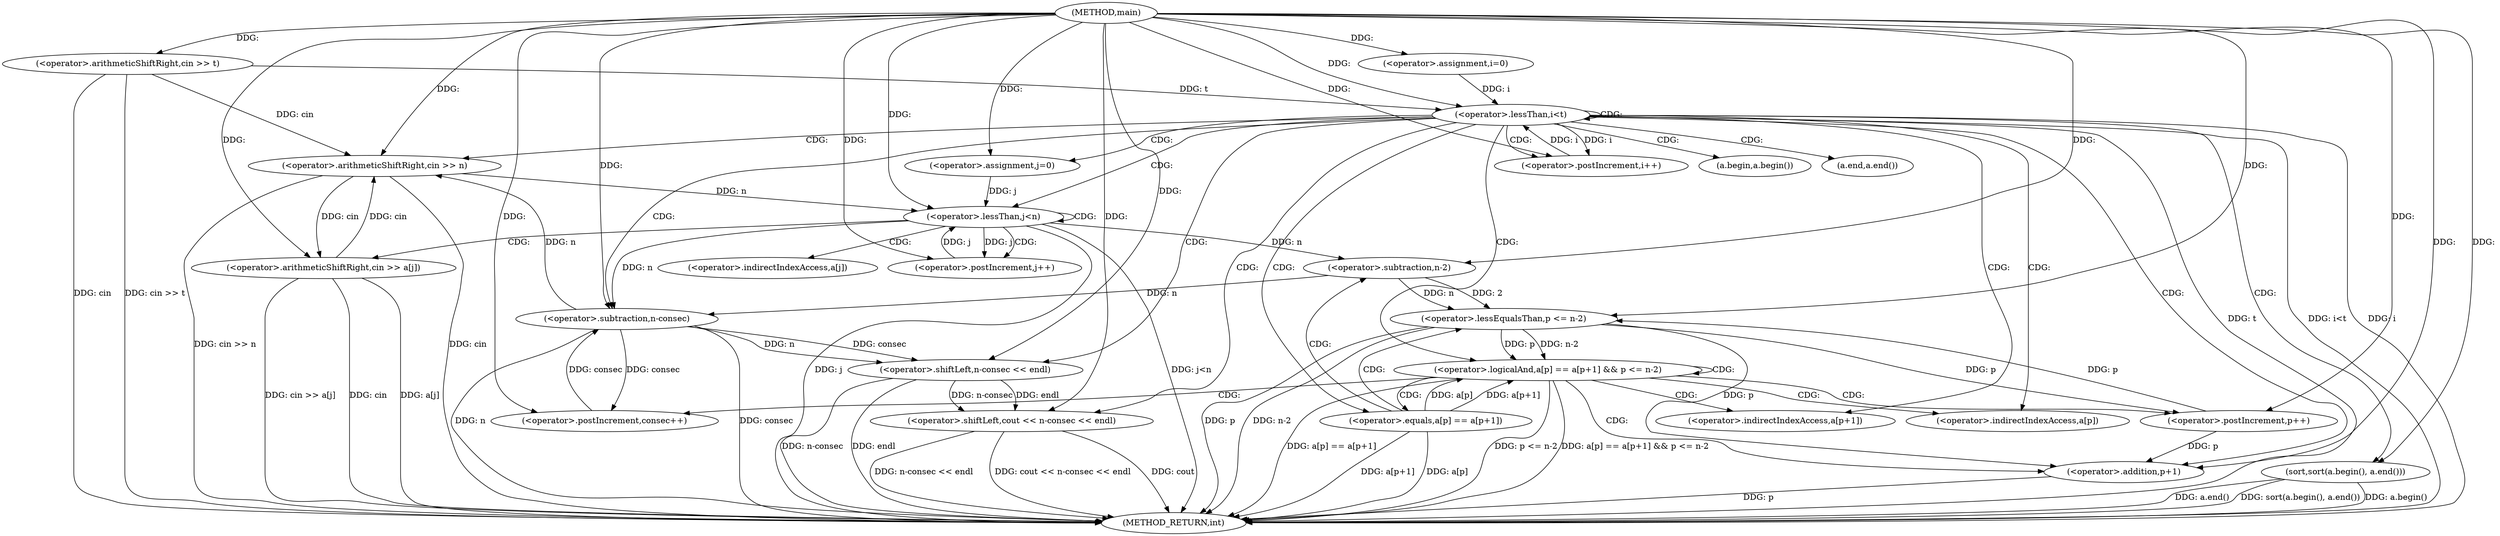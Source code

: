 digraph "main" {  
"1000101" [label = "(METHOD,main)" ]
"1000172" [label = "(METHOD_RETURN,int)" ]
"1000104" [label = "(<operator>.arithmeticShiftRight,cin >> t)" ]
"1000109" [label = "(<operator>.assignment,i=0)" ]
"1000112" [label = "(<operator>.lessThan,i<t)" ]
"1000115" [label = "(<operator>.postIncrement,i++)" ]
"1000119" [label = "(<operator>.arithmeticShiftRight,cin >> n)" ]
"1000139" [label = "(sort,sort(a.begin(), a.end()))" ]
"1000165" [label = "(<operator>.shiftLeft,cout << n-consec << endl)" ]
"1000125" [label = "(<operator>.assignment,j=0)" ]
"1000128" [label = "(<operator>.lessThan,j<n)" ]
"1000131" [label = "(<operator>.postIncrement,j++)" ]
"1000145" [label = "(<operator>.logicalAnd,a[p] == a[p+1] && p <= n-2)" ]
"1000134" [label = "(<operator>.arithmeticShiftRight,cin >> a[j])" ]
"1000161" [label = "(<operator>.postIncrement,p++)" ]
"1000163" [label = "(<operator>.postIncrement,consec++)" ]
"1000167" [label = "(<operator>.shiftLeft,n-consec << endl)" ]
"1000146" [label = "(<operator>.equals,a[p] == a[p+1])" ]
"1000155" [label = "(<operator>.lessEqualsThan,p <= n-2)" ]
"1000168" [label = "(<operator>.subtraction,n-consec)" ]
"1000157" [label = "(<operator>.subtraction,n-2)" ]
"1000152" [label = "(<operator>.addition,p+1)" ]
"1000140" [label = "(a.begin,a.begin())" ]
"1000141" [label = "(a.end,a.end())" ]
"1000136" [label = "(<operator>.indirectIndexAccess,a[j])" ]
"1000147" [label = "(<operator>.indirectIndexAccess,a[p])" ]
"1000150" [label = "(<operator>.indirectIndexAccess,a[p+1])" ]
  "1000104" -> "1000172"  [ label = "DDG: cin"] 
  "1000104" -> "1000172"  [ label = "DDG: cin >> t"] 
  "1000112" -> "1000172"  [ label = "DDG: i"] 
  "1000112" -> "1000172"  [ label = "DDG: t"] 
  "1000112" -> "1000172"  [ label = "DDG: i<t"] 
  "1000119" -> "1000172"  [ label = "DDG: cin"] 
  "1000119" -> "1000172"  [ label = "DDG: cin >> n"] 
  "1000128" -> "1000172"  [ label = "DDG: j"] 
  "1000128" -> "1000172"  [ label = "DDG: j<n"] 
  "1000139" -> "1000172"  [ label = "DDG: a.begin()"] 
  "1000139" -> "1000172"  [ label = "DDG: a.end()"] 
  "1000139" -> "1000172"  [ label = "DDG: sort(a.begin(), a.end())"] 
  "1000146" -> "1000172"  [ label = "DDG: a[p]"] 
  "1000152" -> "1000172"  [ label = "DDG: p"] 
  "1000146" -> "1000172"  [ label = "DDG: a[p+1]"] 
  "1000145" -> "1000172"  [ label = "DDG: a[p] == a[p+1]"] 
  "1000155" -> "1000172"  [ label = "DDG: p"] 
  "1000155" -> "1000172"  [ label = "DDG: n-2"] 
  "1000145" -> "1000172"  [ label = "DDG: p <= n-2"] 
  "1000145" -> "1000172"  [ label = "DDG: a[p] == a[p+1] && p <= n-2"] 
  "1000168" -> "1000172"  [ label = "DDG: n"] 
  "1000168" -> "1000172"  [ label = "DDG: consec"] 
  "1000167" -> "1000172"  [ label = "DDG: n-consec"] 
  "1000165" -> "1000172"  [ label = "DDG: n-consec << endl"] 
  "1000165" -> "1000172"  [ label = "DDG: cout << n-consec << endl"] 
  "1000134" -> "1000172"  [ label = "DDG: cin"] 
  "1000134" -> "1000172"  [ label = "DDG: a[j]"] 
  "1000134" -> "1000172"  [ label = "DDG: cin >> a[j]"] 
  "1000165" -> "1000172"  [ label = "DDG: cout"] 
  "1000167" -> "1000172"  [ label = "DDG: endl"] 
  "1000101" -> "1000104"  [ label = "DDG: "] 
  "1000101" -> "1000109"  [ label = "DDG: "] 
  "1000109" -> "1000112"  [ label = "DDG: i"] 
  "1000115" -> "1000112"  [ label = "DDG: i"] 
  "1000101" -> "1000112"  [ label = "DDG: "] 
  "1000104" -> "1000112"  [ label = "DDG: t"] 
  "1000112" -> "1000115"  [ label = "DDG: i"] 
  "1000101" -> "1000115"  [ label = "DDG: "] 
  "1000104" -> "1000119"  [ label = "DDG: cin"] 
  "1000134" -> "1000119"  [ label = "DDG: cin"] 
  "1000101" -> "1000119"  [ label = "DDG: "] 
  "1000168" -> "1000119"  [ label = "DDG: n"] 
  "1000101" -> "1000125"  [ label = "DDG: "] 
  "1000101" -> "1000139"  [ label = "DDG: "] 
  "1000101" -> "1000165"  [ label = "DDG: "] 
  "1000167" -> "1000165"  [ label = "DDG: n-consec"] 
  "1000167" -> "1000165"  [ label = "DDG: endl"] 
  "1000125" -> "1000128"  [ label = "DDG: j"] 
  "1000131" -> "1000128"  [ label = "DDG: j"] 
  "1000101" -> "1000128"  [ label = "DDG: "] 
  "1000119" -> "1000128"  [ label = "DDG: n"] 
  "1000128" -> "1000131"  [ label = "DDG: j"] 
  "1000101" -> "1000131"  [ label = "DDG: "] 
  "1000146" -> "1000145"  [ label = "DDG: a[p]"] 
  "1000146" -> "1000145"  [ label = "DDG: a[p+1]"] 
  "1000155" -> "1000145"  [ label = "DDG: p"] 
  "1000155" -> "1000145"  [ label = "DDG: n-2"] 
  "1000168" -> "1000167"  [ label = "DDG: consec"] 
  "1000168" -> "1000167"  [ label = "DDG: n"] 
  "1000101" -> "1000167"  [ label = "DDG: "] 
  "1000119" -> "1000134"  [ label = "DDG: cin"] 
  "1000101" -> "1000134"  [ label = "DDG: "] 
  "1000101" -> "1000155"  [ label = "DDG: "] 
  "1000161" -> "1000155"  [ label = "DDG: p"] 
  "1000157" -> "1000155"  [ label = "DDG: 2"] 
  "1000157" -> "1000155"  [ label = "DDG: n"] 
  "1000155" -> "1000161"  [ label = "DDG: p"] 
  "1000101" -> "1000161"  [ label = "DDG: "] 
  "1000168" -> "1000163"  [ label = "DDG: consec"] 
  "1000101" -> "1000163"  [ label = "DDG: "] 
  "1000128" -> "1000168"  [ label = "DDG: n"] 
  "1000157" -> "1000168"  [ label = "DDG: n"] 
  "1000101" -> "1000168"  [ label = "DDG: "] 
  "1000163" -> "1000168"  [ label = "DDG: consec"] 
  "1000128" -> "1000157"  [ label = "DDG: n"] 
  "1000101" -> "1000157"  [ label = "DDG: "] 
  "1000155" -> "1000152"  [ label = "DDG: p"] 
  "1000161" -> "1000152"  [ label = "DDG: p"] 
  "1000101" -> "1000152"  [ label = "DDG: "] 
  "1000112" -> "1000125"  [ label = "CDG: "] 
  "1000112" -> "1000128"  [ label = "CDG: "] 
  "1000112" -> "1000141"  [ label = "CDG: "] 
  "1000112" -> "1000152"  [ label = "CDG: "] 
  "1000112" -> "1000119"  [ label = "CDG: "] 
  "1000112" -> "1000150"  [ label = "CDG: "] 
  "1000112" -> "1000139"  [ label = "CDG: "] 
  "1000112" -> "1000165"  [ label = "CDG: "] 
  "1000112" -> "1000112"  [ label = "CDG: "] 
  "1000112" -> "1000168"  [ label = "CDG: "] 
  "1000112" -> "1000167"  [ label = "CDG: "] 
  "1000112" -> "1000147"  [ label = "CDG: "] 
  "1000112" -> "1000145"  [ label = "CDG: "] 
  "1000112" -> "1000115"  [ label = "CDG: "] 
  "1000112" -> "1000146"  [ label = "CDG: "] 
  "1000112" -> "1000140"  [ label = "CDG: "] 
  "1000128" -> "1000128"  [ label = "CDG: "] 
  "1000128" -> "1000136"  [ label = "CDG: "] 
  "1000128" -> "1000131"  [ label = "CDG: "] 
  "1000128" -> "1000134"  [ label = "CDG: "] 
  "1000145" -> "1000161"  [ label = "CDG: "] 
  "1000145" -> "1000152"  [ label = "CDG: "] 
  "1000145" -> "1000150"  [ label = "CDG: "] 
  "1000145" -> "1000163"  [ label = "CDG: "] 
  "1000145" -> "1000147"  [ label = "CDG: "] 
  "1000145" -> "1000145"  [ label = "CDG: "] 
  "1000145" -> "1000146"  [ label = "CDG: "] 
  "1000146" -> "1000157"  [ label = "CDG: "] 
  "1000146" -> "1000155"  [ label = "CDG: "] 
}
